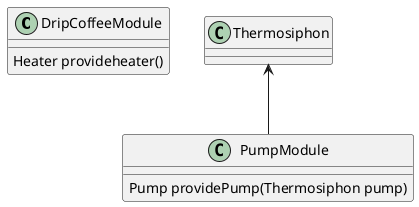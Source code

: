 @startuml

class DripCoffeeModule{
    Heater provideheater()
}

class PumpModule{

    Pump providePump(Thermosiphon pump)
}

Thermosiphon <-- PumpModule

@enduml